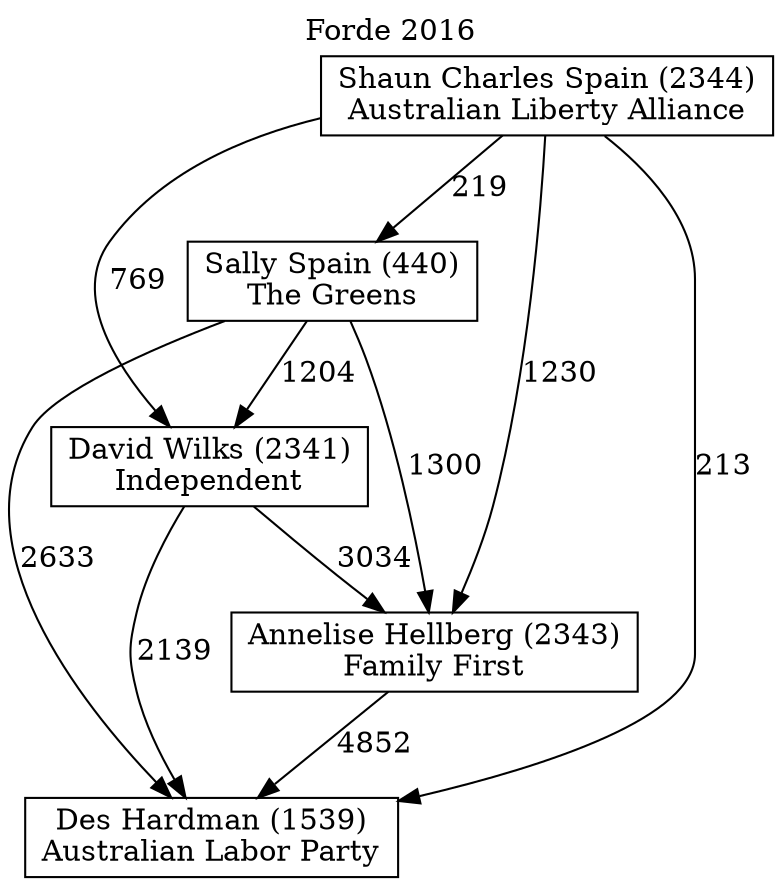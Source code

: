 // House preference flow
digraph "Des Hardman (1539)_Forde_2016" {
	graph [label="Forde 2016" labelloc=t mclimit=10]
	node [shape=box]
	"Sally Spain (440)" [label="Sally Spain (440)
The Greens"]
	"Des Hardman (1539)" [label="Des Hardman (1539)
Australian Labor Party"]
	"Annelise Hellberg (2343)" [label="Annelise Hellberg (2343)
Family First"]
	"David Wilks (2341)" [label="David Wilks (2341)
Independent"]
	"Shaun Charles Spain (2344)" [label="Shaun Charles Spain (2344)
Australian Liberty Alliance"]
	"Shaun Charles Spain (2344)" -> "Des Hardman (1539)" [label=213]
	"David Wilks (2341)" -> "Annelise Hellberg (2343)" [label=3034]
	"David Wilks (2341)" -> "Des Hardman (1539)" [label=2139]
	"Sally Spain (440)" -> "Annelise Hellberg (2343)" [label=1300]
	"Shaun Charles Spain (2344)" -> "David Wilks (2341)" [label=769]
	"Shaun Charles Spain (2344)" -> "Annelise Hellberg (2343)" [label=1230]
	"Shaun Charles Spain (2344)" -> "Sally Spain (440)" [label=219]
	"Annelise Hellberg (2343)" -> "Des Hardman (1539)" [label=4852]
	"Sally Spain (440)" -> "Des Hardman (1539)" [label=2633]
	"Sally Spain (440)" -> "David Wilks (2341)" [label=1204]
}
